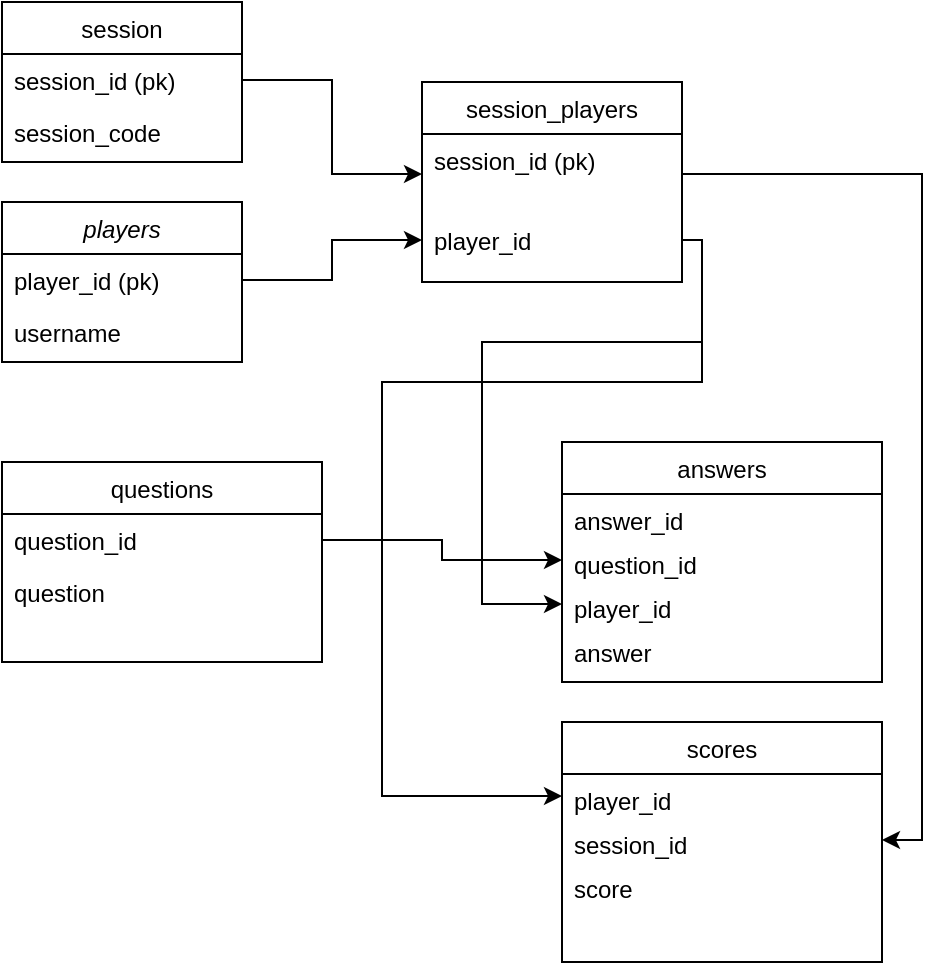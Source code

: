 <mxfile version="15.7.4" type="device" pages="2"><diagram id="C5RBs43oDa-KdzZeNtuy" name="Page-1"><mxGraphModel dx="786" dy="492" grid="1" gridSize="10" guides="1" tooltips="1" connect="1" arrows="1" fold="1" page="1" pageScale="1" pageWidth="827" pageHeight="1169" math="0" shadow="0"><root><mxCell id="WIyWlLk6GJQsqaUBKTNV-0"/><mxCell id="WIyWlLk6GJQsqaUBKTNV-1" parent="WIyWlLk6GJQsqaUBKTNV-0"/><mxCell id="zkfFHV4jXpPFQw0GAbJ--0" value="players" style="swimlane;fontStyle=2;align=center;verticalAlign=top;childLayout=stackLayout;horizontal=1;startSize=26;horizontalStack=0;resizeParent=1;resizeLast=0;collapsible=1;marginBottom=0;rounded=0;shadow=0;strokeWidth=1;" parent="WIyWlLk6GJQsqaUBKTNV-1" vertex="1"><mxGeometry x="30" y="180" width="120" height="80" as="geometry"><mxRectangle x="230" y="140" width="160" height="26" as="alternateBounds"/></mxGeometry></mxCell><mxCell id="zkfFHV4jXpPFQw0GAbJ--1" value="player_id (pk)" style="text;align=left;verticalAlign=top;spacingLeft=4;spacingRight=4;overflow=hidden;rotatable=0;points=[[0,0.5],[1,0.5]];portConstraint=eastwest;" parent="zkfFHV4jXpPFQw0GAbJ--0" vertex="1"><mxGeometry y="26" width="120" height="26" as="geometry"/></mxCell><mxCell id="zkfFHV4jXpPFQw0GAbJ--2" value="username" style="text;align=left;verticalAlign=top;spacingLeft=4;spacingRight=4;overflow=hidden;rotatable=0;points=[[0,0.5],[1,0.5]];portConstraint=eastwest;rounded=0;shadow=0;html=0;" parent="zkfFHV4jXpPFQw0GAbJ--0" vertex="1"><mxGeometry y="52" width="120" height="26" as="geometry"/></mxCell><mxCell id="zkfFHV4jXpPFQw0GAbJ--6" value="session_players" style="swimlane;fontStyle=0;align=center;verticalAlign=top;childLayout=stackLayout;horizontal=1;startSize=26;horizontalStack=0;resizeParent=1;resizeLast=0;collapsible=1;marginBottom=0;rounded=0;shadow=0;strokeWidth=1;" parent="WIyWlLk6GJQsqaUBKTNV-1" vertex="1"><mxGeometry x="240" y="120" width="130" height="100" as="geometry"><mxRectangle x="130" y="380" width="160" height="26" as="alternateBounds"/></mxGeometry></mxCell><mxCell id="zkfFHV4jXpPFQw0GAbJ--8" value="session_id (pk)" style="text;align=left;verticalAlign=top;spacingLeft=4;spacingRight=4;overflow=hidden;rotatable=0;points=[[0,0.5],[1,0.5]];portConstraint=eastwest;rounded=0;shadow=0;html=0;" parent="zkfFHV4jXpPFQw0GAbJ--6" vertex="1"><mxGeometry y="26" width="130" height="40" as="geometry"/></mxCell><mxCell id="zkfFHV4jXpPFQw0GAbJ--7" value="player_id" style="text;align=left;verticalAlign=top;spacingLeft=4;spacingRight=4;overflow=hidden;rotatable=0;points=[[0,0.5],[1,0.5]];portConstraint=eastwest;" parent="zkfFHV4jXpPFQw0GAbJ--6" vertex="1"><mxGeometry y="66" width="130" height="26" as="geometry"/></mxCell><mxCell id="zkfFHV4jXpPFQw0GAbJ--13" value="answers" style="swimlane;fontStyle=0;align=center;verticalAlign=top;childLayout=stackLayout;horizontal=1;startSize=26;horizontalStack=0;resizeParent=1;resizeLast=0;collapsible=1;marginBottom=0;rounded=0;shadow=0;strokeWidth=1;" parent="WIyWlLk6GJQsqaUBKTNV-1" vertex="1"><mxGeometry x="310" y="300" width="160" height="120" as="geometry"><mxRectangle x="340" y="380" width="170" height="26" as="alternateBounds"/></mxGeometry></mxCell><mxCell id="zkfFHV4jXpPFQw0GAbJ--14" value="answer_id" style="text;align=left;verticalAlign=top;spacingLeft=4;spacingRight=4;overflow=hidden;rotatable=0;points=[[0,0.5],[1,0.5]];portConstraint=eastwest;" parent="zkfFHV4jXpPFQw0GAbJ--13" vertex="1"><mxGeometry y="26" width="160" height="22" as="geometry"/></mxCell><mxCell id="thutdW52EeCWtO6hem-Z-0" value="question_id" style="text;align=left;verticalAlign=top;spacingLeft=4;spacingRight=4;overflow=hidden;rotatable=0;points=[[0,0.5],[1,0.5]];portConstraint=eastwest;" vertex="1" parent="zkfFHV4jXpPFQw0GAbJ--13"><mxGeometry y="48" width="160" height="22" as="geometry"/></mxCell><mxCell id="thutdW52EeCWtO6hem-Z-4" value="player_id" style="text;align=left;verticalAlign=top;spacingLeft=4;spacingRight=4;overflow=hidden;rotatable=0;points=[[0,0.5],[1,0.5]];portConstraint=eastwest;" vertex="1" parent="zkfFHV4jXpPFQw0GAbJ--13"><mxGeometry y="70" width="160" height="22" as="geometry"/></mxCell><mxCell id="thutdW52EeCWtO6hem-Z-5" value="answer" style="text;align=left;verticalAlign=top;spacingLeft=4;spacingRight=4;overflow=hidden;rotatable=0;points=[[0,0.5],[1,0.5]];portConstraint=eastwest;" vertex="1" parent="zkfFHV4jXpPFQw0GAbJ--13"><mxGeometry y="92" width="160" height="22" as="geometry"/></mxCell><mxCell id="zKjBJyA6NAoLgmZnnR-D-2" style="edgeStyle=orthogonalEdgeStyle;rounded=0;orthogonalLoop=1;jettySize=auto;html=1;entryX=0;entryY=0.5;entryDx=0;entryDy=0;exitX=1;exitY=0.5;exitDx=0;exitDy=0;" parent="WIyWlLk6GJQsqaUBKTNV-1" source="zkfFHV4jXpPFQw0GAbJ--20" target="zkfFHV4jXpPFQw0GAbJ--8" edge="1"><mxGeometry relative="1" as="geometry"/></mxCell><mxCell id="zkfFHV4jXpPFQw0GAbJ--17" value="session" style="swimlane;fontStyle=0;align=center;verticalAlign=top;childLayout=stackLayout;horizontal=1;startSize=26;horizontalStack=0;resizeParent=1;resizeLast=0;collapsible=1;marginBottom=0;rounded=0;shadow=0;strokeWidth=1;" parent="WIyWlLk6GJQsqaUBKTNV-1" vertex="1"><mxGeometry x="30" y="80" width="120" height="80" as="geometry"><mxRectangle x="550" y="140" width="160" height="26" as="alternateBounds"/></mxGeometry></mxCell><mxCell id="zkfFHV4jXpPFQw0GAbJ--20" value="session_id (pk)" style="text;align=left;verticalAlign=top;spacingLeft=4;spacingRight=4;overflow=hidden;rotatable=0;points=[[0,0.5],[1,0.5]];portConstraint=eastwest;rounded=0;shadow=0;html=0;" parent="zkfFHV4jXpPFQw0GAbJ--17" vertex="1"><mxGeometry y="26" width="120" height="26" as="geometry"/></mxCell><mxCell id="zkfFHV4jXpPFQw0GAbJ--21" value="session_code" style="text;align=left;verticalAlign=top;spacingLeft=4;spacingRight=4;overflow=hidden;rotatable=0;points=[[0,0.5],[1,0.5]];portConstraint=eastwest;rounded=0;shadow=0;html=0;" parent="zkfFHV4jXpPFQw0GAbJ--17" vertex="1"><mxGeometry y="52" width="120" height="26" as="geometry"/></mxCell><mxCell id="zKjBJyA6NAoLgmZnnR-D-1" style="edgeStyle=orthogonalEdgeStyle;rounded=0;orthogonalLoop=1;jettySize=auto;html=1;entryX=0;entryY=0.5;entryDx=0;entryDy=0;" parent="WIyWlLk6GJQsqaUBKTNV-1" source="zkfFHV4jXpPFQw0GAbJ--1" target="zkfFHV4jXpPFQw0GAbJ--7" edge="1"><mxGeometry relative="1" as="geometry"/></mxCell><mxCell id="zKjBJyA6NAoLgmZnnR-D-4" value="scores" style="swimlane;fontStyle=0;align=center;verticalAlign=top;childLayout=stackLayout;horizontal=1;startSize=26;horizontalStack=0;resizeParent=1;resizeLast=0;collapsible=1;marginBottom=0;rounded=0;shadow=0;strokeWidth=1;" parent="WIyWlLk6GJQsqaUBKTNV-1" vertex="1"><mxGeometry x="310" y="440" width="160" height="120" as="geometry"><mxRectangle x="340" y="380" width="170" height="26" as="alternateBounds"/></mxGeometry></mxCell><mxCell id="thutdW52EeCWtO6hem-Z-10" value="player_id" style="text;align=left;verticalAlign=top;spacingLeft=4;spacingRight=4;overflow=hidden;rotatable=0;points=[[0,0.5],[1,0.5]];portConstraint=eastwest;" vertex="1" parent="zKjBJyA6NAoLgmZnnR-D-4"><mxGeometry y="26" width="160" height="22" as="geometry"/></mxCell><mxCell id="thutdW52EeCWtO6hem-Z-9" value="session_id" style="text;align=left;verticalAlign=top;spacingLeft=4;spacingRight=4;overflow=hidden;rotatable=0;points=[[0,0.5],[1,0.5]];portConstraint=eastwest;" vertex="1" parent="zKjBJyA6NAoLgmZnnR-D-4"><mxGeometry y="48" width="160" height="22" as="geometry"/></mxCell><mxCell id="thutdW52EeCWtO6hem-Z-8" value="score" style="text;align=left;verticalAlign=top;spacingLeft=4;spacingRight=4;overflow=hidden;rotatable=0;points=[[0,0.5],[1,0.5]];portConstraint=eastwest;" vertex="1" parent="zKjBJyA6NAoLgmZnnR-D-4"><mxGeometry y="70" width="160" height="22" as="geometry"/></mxCell><mxCell id="zKjBJyA6NAoLgmZnnR-D-7" value="questions" style="swimlane;fontStyle=0;align=center;verticalAlign=top;childLayout=stackLayout;horizontal=1;startSize=26;horizontalStack=0;resizeParent=1;resizeLast=0;collapsible=1;marginBottom=0;rounded=0;shadow=0;strokeWidth=1;" parent="WIyWlLk6GJQsqaUBKTNV-1" vertex="1"><mxGeometry x="30" y="310" width="160" height="100" as="geometry"><mxRectangle x="340" y="380" width="170" height="26" as="alternateBounds"/></mxGeometry></mxCell><mxCell id="zKjBJyA6NAoLgmZnnR-D-8" value="question_id" style="text;align=left;verticalAlign=top;spacingLeft=4;spacingRight=4;overflow=hidden;rotatable=0;points=[[0,0.5],[1,0.5]];portConstraint=eastwest;" parent="zKjBJyA6NAoLgmZnnR-D-7" vertex="1"><mxGeometry y="26" width="160" height="26" as="geometry"/></mxCell><mxCell id="zKjBJyA6NAoLgmZnnR-D-5" value="question" style="text;align=left;verticalAlign=top;spacingLeft=4;spacingRight=4;overflow=hidden;rotatable=0;points=[[0,0.5],[1,0.5]];portConstraint=eastwest;" parent="zKjBJyA6NAoLgmZnnR-D-7" vertex="1"><mxGeometry y="52" width="160" height="26" as="geometry"/></mxCell><mxCell id="thutdW52EeCWtO6hem-Z-11" style="edgeStyle=orthogonalEdgeStyle;rounded=0;orthogonalLoop=1;jettySize=auto;html=1;entryX=0;entryY=0.5;entryDx=0;entryDy=0;" edge="1" parent="WIyWlLk6GJQsqaUBKTNV-1" source="zKjBJyA6NAoLgmZnnR-D-8" target="thutdW52EeCWtO6hem-Z-0"><mxGeometry relative="1" as="geometry"/></mxCell><mxCell id="thutdW52EeCWtO6hem-Z-12" style="edgeStyle=orthogonalEdgeStyle;rounded=0;orthogonalLoop=1;jettySize=auto;html=1;entryX=1;entryY=0.5;entryDx=0;entryDy=0;" edge="1" parent="WIyWlLk6GJQsqaUBKTNV-1" source="zkfFHV4jXpPFQw0GAbJ--8" target="thutdW52EeCWtO6hem-Z-9"><mxGeometry relative="1" as="geometry"/></mxCell><mxCell id="thutdW52EeCWtO6hem-Z-13" style="edgeStyle=orthogonalEdgeStyle;rounded=0;orthogonalLoop=1;jettySize=auto;html=1;entryX=0;entryY=0.5;entryDx=0;entryDy=0;" edge="1" parent="WIyWlLk6GJQsqaUBKTNV-1" source="zkfFHV4jXpPFQw0GAbJ--7" target="thutdW52EeCWtO6hem-Z-4"><mxGeometry relative="1" as="geometry"><Array as="points"><mxPoint x="380" y="199"/><mxPoint x="380" y="250"/><mxPoint x="270" y="250"/><mxPoint x="270" y="381"/></Array></mxGeometry></mxCell><mxCell id="thutdW52EeCWtO6hem-Z-14" style="edgeStyle=orthogonalEdgeStyle;rounded=0;orthogonalLoop=1;jettySize=auto;html=1;exitX=1;exitY=0.5;exitDx=0;exitDy=0;entryX=0;entryY=0.5;entryDx=0;entryDy=0;" edge="1" parent="WIyWlLk6GJQsqaUBKTNV-1" source="zkfFHV4jXpPFQw0GAbJ--7" target="thutdW52EeCWtO6hem-Z-10"><mxGeometry relative="1" as="geometry"><Array as="points"><mxPoint x="380" y="199"/><mxPoint x="380" y="270"/><mxPoint x="220" y="270"/><mxPoint x="220" y="477"/></Array></mxGeometry></mxCell></root></mxGraphModel></diagram><diagram id="AgWCDx-teqAiH2SREvIw" name="Page-2"><mxGraphModel dx="786" dy="492" grid="1" gridSize="10" guides="1" tooltips="1" connect="1" arrows="1" fold="1" page="1" pageScale="1" pageWidth="850" pageHeight="1100" math="0" shadow="0"><root><mxCell id="fjPfp512uUXAfBXzENER-0"/><mxCell id="fjPfp512uUXAfBXzENER-1" parent="fjPfp512uUXAfBXzENER-0"/><mxCell id="fjPfp512uUXAfBXzENER-3" style="edgeStyle=orthogonalEdgeStyle;rounded=0;orthogonalLoop=1;jettySize=auto;html=1;" edge="1" parent="fjPfp512uUXAfBXzENER-1" source="fjPfp512uUXAfBXzENER-2" target="fjPfp512uUXAfBXzENER-4"><mxGeometry relative="1" as="geometry"><mxPoint x="390" y="260" as="targetPoint"/></mxGeometry></mxCell><mxCell id="fjPfp512uUXAfBXzENER-2" value="Game Menu Screen" style="rounded=1;whiteSpace=wrap;html=1;" vertex="1" parent="fjPfp512uUXAfBXzENER-1"><mxGeometry x="20" y="370" width="120" height="60" as="geometry"/></mxCell><mxCell id="fjPfp512uUXAfBXzENER-5" style="edgeStyle=orthogonalEdgeStyle;rounded=0;orthogonalLoop=1;jettySize=auto;html=1;" edge="1" parent="fjPfp512uUXAfBXzENER-1" source="fjPfp512uUXAfBXzENER-4"><mxGeometry relative="1" as="geometry"><mxPoint x="240" y="340" as="targetPoint"/></mxGeometry></mxCell><mxCell id="fjPfp512uUXAfBXzENER-7" style="edgeStyle=orthogonalEdgeStyle;rounded=0;orthogonalLoop=1;jettySize=auto;html=1;" edge="1" parent="fjPfp512uUXAfBXzENER-1" source="fjPfp512uUXAfBXzENER-4" target="fjPfp512uUXAfBXzENER-8"><mxGeometry relative="1" as="geometry"><mxPoint x="330" y="400" as="targetPoint"/></mxGeometry></mxCell><mxCell id="fjPfp512uUXAfBXzENER-4" value="Create Session" style="rounded=0;whiteSpace=wrap;html=1;" vertex="1" parent="fjPfp512uUXAfBXzENER-1"><mxGeometry x="180" y="370" width="120" height="60" as="geometry"/></mxCell><mxCell id="fjPfp512uUXAfBXzENER-6" value="Players Enter username and Pin and become session players" style="rounded=0;whiteSpace=wrap;html=1;" vertex="1" parent="fjPfp512uUXAfBXzENER-1"><mxGeometry x="180" y="280" width="120" height="60" as="geometry"/></mxCell><mxCell id="fjPfp512uUXAfBXzENER-19" style="edgeStyle=orthogonalEdgeStyle;rounded=0;orthogonalLoop=1;jettySize=auto;html=1;entryX=0;entryY=0.5;entryDx=0;entryDy=0;" edge="1" parent="fjPfp512uUXAfBXzENER-1" source="fjPfp512uUXAfBXzENER-8" target="fjPfp512uUXAfBXzENER-10"><mxGeometry relative="1" as="geometry"/></mxCell><mxCell id="fjPfp512uUXAfBXzENER-8" value="start game" style="rounded=0;whiteSpace=wrap;html=1;" vertex="1" parent="fjPfp512uUXAfBXzENER-1"><mxGeometry x="330" y="370" width="120" height="60" as="geometry"/></mxCell><mxCell id="fjPfp512uUXAfBXzENER-13" style="edgeStyle=orthogonalEdgeStyle;rounded=0;orthogonalLoop=1;jettySize=auto;html=1;entryX=0.5;entryY=1;entryDx=0;entryDy=0;" edge="1" parent="fjPfp512uUXAfBXzENER-1" source="fjPfp512uUXAfBXzENER-10" target="fjPfp512uUXAfBXzENER-12"><mxGeometry relative="1" as="geometry"/></mxCell><mxCell id="fjPfp512uUXAfBXzENER-25" style="edgeStyle=orthogonalEdgeStyle;rounded=0;orthogonalLoop=1;jettySize=auto;html=1;" edge="1" parent="fjPfp512uUXAfBXzENER-1" source="fjPfp512uUXAfBXzENER-10" target="fjPfp512uUXAfBXzENER-26"><mxGeometry relative="1" as="geometry"><mxPoint x="550" y="470" as="targetPoint"/></mxGeometry></mxCell><mxCell id="fjPfp512uUXAfBXzENER-10" value="players are sent 2 questions" style="rounded=0;whiteSpace=wrap;html=1;" vertex="1" parent="fjPfp512uUXAfBXzENER-1"><mxGeometry x="490" y="370" width="120" height="60" as="geometry"/></mxCell><mxCell id="fjPfp512uUXAfBXzENER-21" style="edgeStyle=orthogonalEdgeStyle;rounded=0;orthogonalLoop=1;jettySize=auto;html=1;entryX=0;entryY=0.5;entryDx=0;entryDy=0;" edge="1" parent="fjPfp512uUXAfBXzENER-1" source="fjPfp512uUXAfBXzENER-12" target="fjPfp512uUXAfBXzENER-14"><mxGeometry relative="1" as="geometry"/></mxCell><mxCell id="fjPfp512uUXAfBXzENER-12" value="players answer questions" style="rounded=0;whiteSpace=wrap;html=1;" vertex="1" parent="fjPfp512uUXAfBXzENER-1"><mxGeometry x="490" y="280" width="120" height="60" as="geometry"/></mxCell><mxCell id="fjPfp512uUXAfBXzENER-23" style="edgeStyle=orthogonalEdgeStyle;rounded=0;orthogonalLoop=1;jettySize=auto;html=1;entryX=0.5;entryY=0;entryDx=0;entryDy=0;" edge="1" parent="fjPfp512uUXAfBXzENER-1" source="fjPfp512uUXAfBXzENER-14" target="fjPfp512uUXAfBXzENER-17"><mxGeometry relative="1" as="geometry"/></mxCell><mxCell id="fjPfp512uUXAfBXzENER-14" value="Question displayed with the 2 answers from users" style="rounded=0;whiteSpace=wrap;html=1;" vertex="1" parent="fjPfp512uUXAfBXzENER-1"><mxGeometry x="640" y="280" width="120" height="60" as="geometry"/></mxCell><mxCell id="fjPfp512uUXAfBXzENER-24" style="edgeStyle=orthogonalEdgeStyle;rounded=0;orthogonalLoop=1;jettySize=auto;html=1;entryX=1;entryY=0.5;entryDx=0;entryDy=0;" edge="1" parent="fjPfp512uUXAfBXzENER-1" source="fjPfp512uUXAfBXzENER-17" target="fjPfp512uUXAfBXzENER-10"><mxGeometry relative="1" as="geometry"/></mxCell><mxCell id="fjPfp512uUXAfBXzENER-17" value="players given points based on # of votes" style="rounded=0;whiteSpace=wrap;html=1;" vertex="1" parent="fjPfp512uUXAfBXzENER-1"><mxGeometry x="640" y="370" width="120" height="60" as="geometry"/></mxCell><mxCell id="fjPfp512uUXAfBXzENER-26" value="After 3 rounds, scores are shown and winner is displayed!" style="rounded=0;whiteSpace=wrap;html=1;" vertex="1" parent="fjPfp512uUXAfBXzENER-1"><mxGeometry x="490" y="460" width="120" height="60" as="geometry"/></mxCell></root></mxGraphModel></diagram></mxfile>